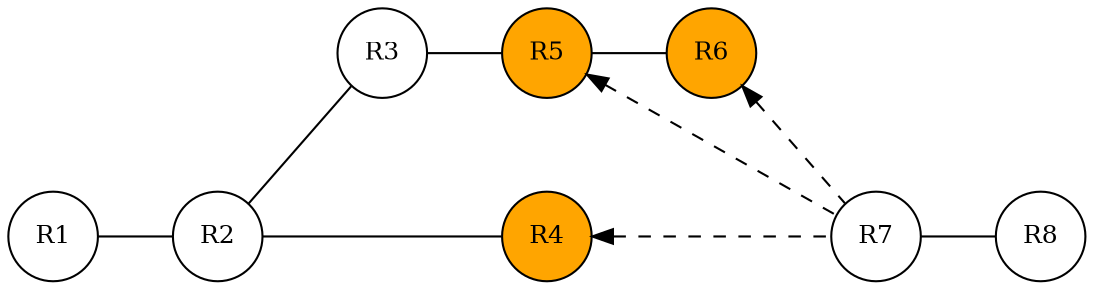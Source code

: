 digraph svn_merge {
        rankdir="LR";
        bgcolor="transparent";

        node[width=0.6,height=0.6, shape=circle,fontsize=12.0];
        edge[weight=2,arrowhead=none];

        "3"[label="R3",group="branch"];
        "4"[label="R4",group="branch",fillcolor=orange, style=filled];
        "5"[label="R5",group="branch",fillcolor=orange, style=filled];
        "6"[label="R6",group="branch",fillcolor=orange, style=filled];

        "1"[label="R1",group="master"];
        "2"[label="R2",group="master"];
        "4"[label="R4",group="master"];
        "7"[label="R7",group="master"];
        "8"[label="R8",group="master"];

        "1" -> "2";
        "2" -> "4";
        "7" -> "8";
        "2" -> "3";
        "3" -> "5";
        "5" -> "6";

        edge[weight=2,arrowhead=normal, dir=back, style=dashed];
        "4" -> "7";
        "6" -> "7";
        "5" -> "7";
}

digraph svn_reintegrate {
        rankdir="LR";
        bgcolor="transparent";

        node[width=0.6,height=0.6, shape=circle,fontsize=12.0];
        edge[weight=2,arrowhead=none];

        "3"[label="R3",group="branch",fillcolor=orange, style=filled];
        "4"[label="R4",group="branch",fillcolor=orange, style=filled];
        "5"[label="R5",group="branch",fillcolor=orange, style=filled];
        "6"[label="R6",group="branch",fillcolor=orange, style=filled];

        "1"[label="R1",group="master"];
        "2"[label="R2",group="master"];
        "4"[label="R4",group="master"];
        "7"[label="R7",group="master"];
        "8"[label="R8",group="master"];


        "1" -> "2";
        "2" -> "4";
        "7" -> "8";

        "2" -> "3";
        "3" -> "5";
        "5" -> "6";


        edge[weight=2,arrowhead=normal, dir=back, style=dashed];
        "3" -> "7";
        "4" -> "7";
        "6" -> "7";
        "5" -> "7";
}
